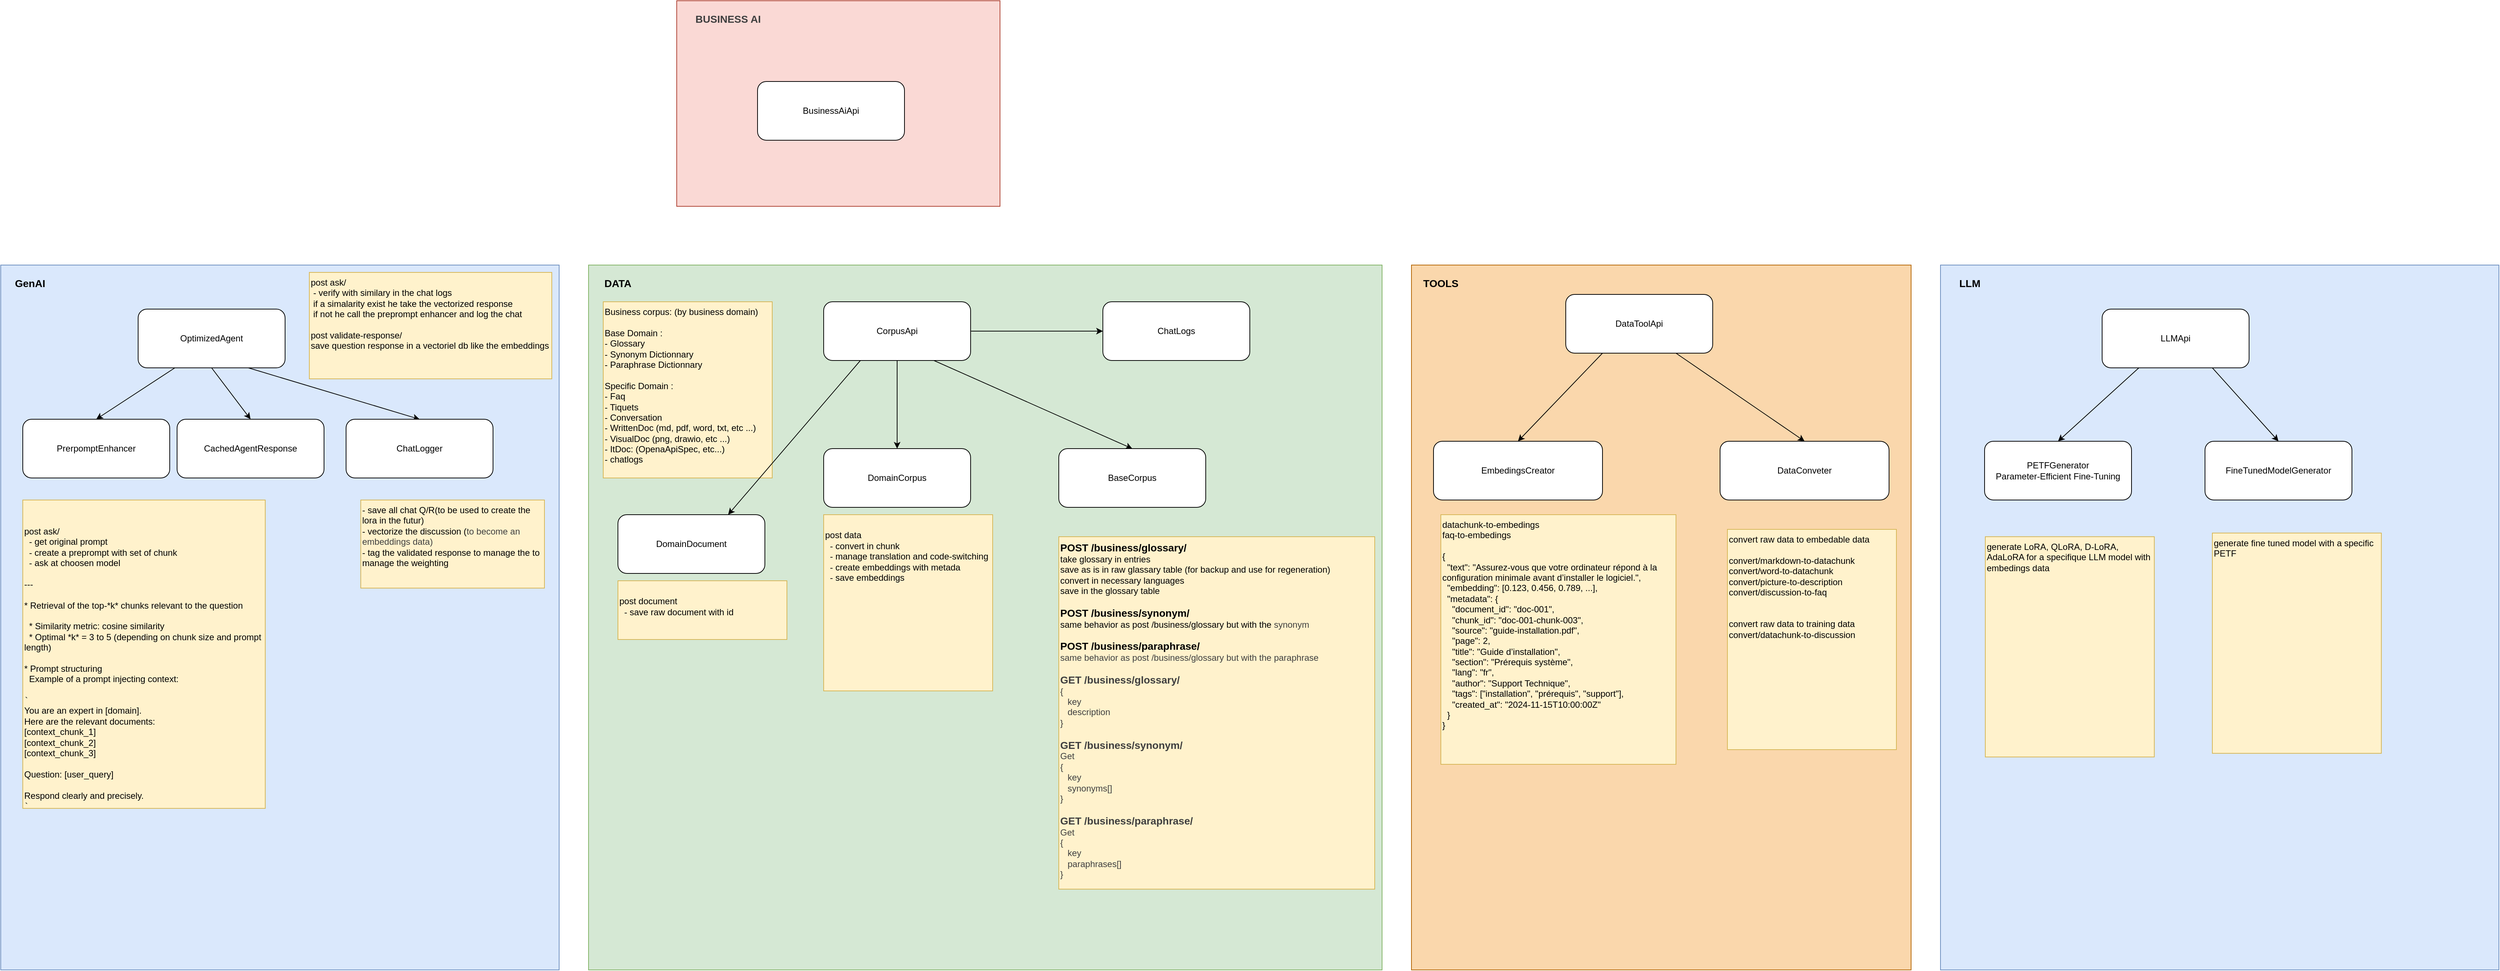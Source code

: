 <mxfile>
    <diagram id="e3odrKDZFT-CjE0uIRXQ" name="Page-2">
        <mxGraphModel dx="1544" dy="1860" grid="1" gridSize="10" guides="1" tooltips="1" connect="1" arrows="1" fold="1" page="1" pageScale="1" pageWidth="827" pageHeight="1169" math="0" shadow="0">
            <root>
                <mxCell id="0"/>
                <mxCell id="1" parent="0"/>
                <mxCell id="9t9HPKr-2966V64MHlrp-1" value="" style="rounded=0;whiteSpace=wrap;html=1;fillColor=#d5e8d4;strokeColor=#82b366;" parent="1" vertex="1">
                    <mxGeometry y="80" width="1080" height="960" as="geometry"/>
                </mxCell>
                <mxCell id="9t9HPKr-2966V64MHlrp-2" value="&lt;font style=&quot;font-size: 14px;&quot;&gt;&lt;b&gt;DATA&lt;/b&gt;&lt;/font&gt;" style="text;html=1;align=center;verticalAlign=middle;whiteSpace=wrap;rounded=0;" parent="1" vertex="1">
                    <mxGeometry x="10" y="90" width="60" height="30" as="geometry"/>
                </mxCell>
                <mxCell id="9t9HPKr-2966V64MHlrp-3" value="" style="rounded=0;whiteSpace=wrap;html=1;fillColor=#fad7ac;strokeColor=#b46504;" parent="1" vertex="1">
                    <mxGeometry x="1120" y="80" width="680" height="960" as="geometry"/>
                </mxCell>
                <mxCell id="9t9HPKr-2966V64MHlrp-4" value="&lt;font style=&quot;font-size: 14px;&quot;&gt;&lt;b&gt;TOOLS&lt;/b&gt;&lt;/font&gt;" style="text;html=1;align=center;verticalAlign=middle;whiteSpace=wrap;rounded=0;" parent="1" vertex="1">
                    <mxGeometry x="1130" y="90" width="60" height="30" as="geometry"/>
                </mxCell>
                <mxCell id="9t9HPKr-2966V64MHlrp-5" value="" style="rounded=0;whiteSpace=wrap;html=1;fillColor=#dae8fc;strokeColor=#6c8ebf;" parent="1" vertex="1">
                    <mxGeometry x="-800" y="80" width="760" height="960" as="geometry"/>
                </mxCell>
                <mxCell id="9t9HPKr-2966V64MHlrp-6" value="&lt;font style=&quot;font-size: 14px;&quot;&gt;&lt;b&gt;GenAI&lt;/b&gt;&lt;/font&gt;" style="text;html=1;align=center;verticalAlign=middle;whiteSpace=wrap;rounded=0;" parent="1" vertex="1">
                    <mxGeometry x="-790" y="90" width="60" height="30" as="geometry"/>
                </mxCell>
                <mxCell id="9t9HPKr-2966V64MHlrp-11" value="" style="rounded=0;whiteSpace=wrap;html=1;fillColor=#fad9d5;strokeColor=#ae4132;" parent="1" vertex="1">
                    <mxGeometry x="120" y="-280" width="440" height="280" as="geometry"/>
                </mxCell>
                <mxCell id="9t9HPKr-2966V64MHlrp-12" value="&lt;b style=&quot;color: rgb(63, 63, 63); font-size: 14px;&quot;&gt;BUSINESS AI&lt;/b&gt;" style="text;html=1;align=center;verticalAlign=middle;whiteSpace=wrap;rounded=0;" parent="1" vertex="1">
                    <mxGeometry x="130" y="-270" width="120" height="30" as="geometry"/>
                </mxCell>
                <mxCell id="RwXbijk6IAnoue-IbN4g-1" value="BusinessAiApi" style="rounded=1;whiteSpace=wrap;html=1;" parent="1" vertex="1">
                    <mxGeometry x="230" y="-170" width="200" height="80" as="geometry"/>
                </mxCell>
                <mxCell id="JtY07gITc6DhVMVChe0E-1" value="Business corpus: (by business domain)&lt;div&gt;&lt;font color=&quot;#000000&quot;&gt;&lt;br&gt;&lt;/font&gt;&lt;/div&gt;&lt;div&gt;&lt;font color=&quot;#000000&quot;&gt;Base Domain :&lt;br&gt;&lt;/font&gt;&lt;div&gt;- Glossary&lt;/div&gt;&lt;div&gt;- Synonym Dictionnary&lt;/div&gt;&lt;div&gt;- Paraphrase Dictionnary&lt;/div&gt;&lt;div&gt;&lt;br&gt;&lt;/div&gt;&lt;/div&gt;&lt;div&gt;Specific Domain :&lt;/div&gt;&lt;div&gt;&lt;span style=&quot;background-color: transparent;&quot;&gt;- Faq&lt;/span&gt;&lt;/div&gt;&lt;div&gt;- Tiquets&lt;br&gt;- Conversation&lt;br&gt;- WrittenDoc (md, pdf, word, txt, etc ...)&lt;br&gt;- VisualDoc (png, drawio, etc ...)&lt;/div&gt;&lt;div&gt;- ItDoc: (OpenaApiSpec, etc...)&lt;br&gt;- chatlogs&lt;/div&gt;" style="rounded=0;whiteSpace=wrap;html=1;fillColor=#fff2cc;strokeColor=#d6b656;align=left;verticalAlign=top;" parent="1" vertex="1">
                    <mxGeometry x="20" y="130" width="230" height="240" as="geometry"/>
                </mxCell>
                <mxCell id="K65jQkLNsSWvZxR_dDmF-13" style="edgeStyle=none;html=1;exitX=0.25;exitY=1;exitDx=0;exitDy=0;entryX=0.75;entryY=0;entryDx=0;entryDy=0;" parent="1" source="4vlV2e6JqkRklds92Y-C-1" target="K65jQkLNsSWvZxR_dDmF-11" edge="1">
                    <mxGeometry relative="1" as="geometry"/>
                </mxCell>
                <mxCell id="K65jQkLNsSWvZxR_dDmF-14" style="edgeStyle=none;html=1;exitX=0.5;exitY=1;exitDx=0;exitDy=0;entryX=0.5;entryY=0;entryDx=0;entryDy=0;" parent="1" source="4vlV2e6JqkRklds92Y-C-1" target="4vlV2e6JqkRklds92Y-C-4" edge="1">
                    <mxGeometry relative="1" as="geometry"/>
                </mxCell>
                <mxCell id="K65jQkLNsSWvZxR_dDmF-16" style="edgeStyle=none;html=1;exitX=0.75;exitY=1;exitDx=0;exitDy=0;entryX=0.5;entryY=0;entryDx=0;entryDy=0;" parent="1" source="4vlV2e6JqkRklds92Y-C-1" target="4vlV2e6JqkRklds92Y-C-3" edge="1">
                    <mxGeometry relative="1" as="geometry"/>
                </mxCell>
                <mxCell id="5" style="edgeStyle=none;html=1;exitX=1;exitY=0.5;exitDx=0;exitDy=0;" parent="1" source="4vlV2e6JqkRklds92Y-C-1" target="4" edge="1">
                    <mxGeometry relative="1" as="geometry"/>
                </mxCell>
                <mxCell id="4vlV2e6JqkRklds92Y-C-1" value="CorpusApi" style="rounded=1;whiteSpace=wrap;html=1;" parent="1" vertex="1">
                    <mxGeometry x="320" y="130" width="200" height="80" as="geometry"/>
                </mxCell>
                <mxCell id="4vlV2e6JqkRklds92Y-C-2" value="&lt;b&gt;&lt;font style=&quot;font-size: 14px;&quot;&gt;POST /business/glossary/&amp;nbsp;&lt;/font&gt;&lt;/b&gt;&lt;br&gt;take glossary in entries&lt;br&gt;save as is in raw glassary table (for backup and use for regeneration)&lt;br&gt;convert in necessary languages&lt;div&gt;&lt;font color=&quot;#000000&quot;&gt;save in the glossary table&lt;br&gt;&lt;/font&gt;&lt;br&gt;&lt;div&gt;&lt;font style=&quot;font-size: 14px;&quot;&gt;&lt;b&gt;POST /business/synonym/&lt;/b&gt;&lt;/font&gt;&lt;/div&gt;&lt;div&gt;same behavior as post /business/glossary but with the&amp;nbsp;&lt;span style=&quot;color: rgb(63, 63, 63); background-color: transparent;&quot;&gt;synonym&lt;br&gt;&lt;br&gt;&lt;/span&gt;&lt;/div&gt;&lt;div&gt;&lt;b&gt;&lt;font style=&quot;font-size: 14px;&quot;&gt;POST /business/paraphrase/&lt;/font&gt;&lt;/b&gt;&lt;br&gt;&lt;span style=&quot;color: rgb(63, 63, 63);&quot;&gt;same behavior as post /business/glossary but with the&amp;nbsp;&lt;/span&gt;&lt;span style=&quot;color: rgb(63, 63, 63); background-color: transparent;&quot;&gt;paraphrase&lt;br&gt;&lt;br&gt;&lt;b&gt;&lt;font style=&quot;font-size: 14px;&quot;&gt;GET /business/glossary/&amp;nbsp;&lt;/font&gt;&lt;/b&gt;&lt;/span&gt;&lt;/div&gt;&lt;div&gt;&lt;span style=&quot;color: rgb(63, 63, 63); background-color: transparent;&quot;&gt;{&lt;br&gt;&amp;nbsp; &amp;nbsp;key&lt;br&gt;&amp;nbsp; &amp;nbsp;description&lt;br&gt;}&lt;br&gt;&lt;br&gt;&lt;b style=&quot;color: rgb(63, 63, 63); font-size: 14px;&quot;&gt;GET /business/synonym/&lt;/b&gt;&lt;br&gt;Get&lt;br&gt;{&lt;br&gt;&amp;nbsp; &amp;nbsp;key&lt;/span&gt;&lt;/div&gt;&lt;/div&gt;&lt;div&gt;&lt;span style=&quot;color: rgb(63, 63, 63); background-color: transparent;&quot;&gt;&amp;nbsp; &amp;nbsp;synonyms[]&lt;/span&gt;&lt;/div&gt;&lt;div&gt;&lt;span style=&quot;color: rgb(63, 63, 63); background-color: transparent;&quot;&gt;}&lt;/span&gt;&lt;/div&gt;&lt;div&gt;&lt;span style=&quot;color: rgb(63, 63, 63); background-color: transparent;&quot;&gt;&lt;br&gt;&lt;/span&gt;&lt;/div&gt;&lt;div&gt;&lt;span style=&quot;color: rgb(63, 63, 63); background-color: transparent;&quot;&gt;&lt;b style=&quot;color: rgb(63, 63, 63);&quot;&gt;&lt;font style=&quot;font-size: 14px;&quot;&gt;GET /business/paraphrase/&lt;/font&gt;&lt;/b&gt;&lt;/span&gt;&lt;/div&gt;&lt;div&gt;&lt;span style=&quot;color: rgb(63, 63, 63); background-color: transparent;&quot;&gt;&lt;div&gt;&lt;span style=&quot;background-color: transparent; color: rgb(63, 63, 63);&quot;&gt;Get&lt;br&gt;{&lt;br&gt;&amp;nbsp; &amp;nbsp;key&lt;/span&gt;&lt;/div&gt;&lt;div&gt;&lt;span style=&quot;background-color: transparent; color: rgb(63, 63, 63);&quot;&gt;&amp;nbsp; &amp;nbsp;paraphrases[]&lt;/span&gt;&lt;/div&gt;&lt;div&gt;&lt;span style=&quot;background-color: transparent; color: rgb(63, 63, 63);&quot;&gt;}&lt;/span&gt;&lt;/div&gt;&lt;/span&gt;&lt;/div&gt;&lt;div&gt;&lt;span style=&quot;color: rgb(63, 63, 63); background-color: transparent;&quot;&gt;&lt;br&gt;&lt;/span&gt;&lt;/div&gt;" style="rounded=0;whiteSpace=wrap;html=1;fillColor=#fff2cc;strokeColor=#d6b656;verticalAlign=top;align=left;" parent="1" vertex="1">
                    <mxGeometry x="640" y="450" width="430" height="480" as="geometry"/>
                </mxCell>
                <mxCell id="4vlV2e6JqkRklds92Y-C-3" value="BaseCorpus" style="rounded=1;whiteSpace=wrap;html=1;" parent="1" vertex="1">
                    <mxGeometry x="640" y="330" width="200" height="80" as="geometry"/>
                </mxCell>
                <mxCell id="4vlV2e6JqkRklds92Y-C-4" value="DomainCorpus" style="rounded=1;whiteSpace=wrap;html=1;" parent="1" vertex="1">
                    <mxGeometry x="320" y="330" width="200" height="80" as="geometry"/>
                </mxCell>
                <mxCell id="_hDKigVEraITJQWhlf0U-1" value="EmbedingsCreator" style="rounded=1;whiteSpace=wrap;html=1;" parent="1" vertex="1">
                    <mxGeometry x="1150" y="320" width="230" height="80" as="geometry"/>
                </mxCell>
                <mxCell id="K65jQkLNsSWvZxR_dDmF-18" style="edgeStyle=none;html=1;exitX=0.25;exitY=1;exitDx=0;exitDy=0;entryX=0.5;entryY=0;entryDx=0;entryDy=0;" parent="1" source="_hDKigVEraITJQWhlf0U-2" target="_hDKigVEraITJQWhlf0U-1" edge="1">
                    <mxGeometry relative="1" as="geometry"/>
                </mxCell>
                <mxCell id="K65jQkLNsSWvZxR_dDmF-19" style="edgeStyle=none;html=1;exitX=0.75;exitY=1;exitDx=0;exitDy=0;entryX=0.5;entryY=0;entryDx=0;entryDy=0;" parent="1" source="_hDKigVEraITJQWhlf0U-2" target="_hDKigVEraITJQWhlf0U-3" edge="1">
                    <mxGeometry relative="1" as="geometry"/>
                </mxCell>
                <mxCell id="_hDKigVEraITJQWhlf0U-2" value="DataToolApi" style="rounded=1;whiteSpace=wrap;html=1;" parent="1" vertex="1">
                    <mxGeometry x="1330" y="120" width="200" height="80" as="geometry"/>
                </mxCell>
                <mxCell id="_hDKigVEraITJQWhlf0U-3" value="DataConveter" style="rounded=1;whiteSpace=wrap;html=1;" parent="1" vertex="1">
                    <mxGeometry x="1540" y="320" width="230" height="80" as="geometry"/>
                </mxCell>
                <mxCell id="_hDKigVEraITJQWhlf0U-4" value="convert raw data to embedable data&lt;br&gt;&lt;br&gt;convert/markdown-to-datachunk&lt;br&gt;convert/word-to-datachunk&lt;br&gt;&lt;div&gt;convert/picture-to-description&lt;br&gt;convert/discussion-to-faq&lt;br&gt;&lt;br&gt;&lt;br&gt;convert raw data to training data&lt;br&gt;convert/&lt;span style=&quot;color: rgb(0, 0, 0); background-color: transparent;&quot;&gt;datachunk-to-discussion&lt;/span&gt;&lt;/div&gt;" style="rounded=0;whiteSpace=wrap;html=1;fillColor=#fff2cc;strokeColor=#d6b656;verticalAlign=top;align=left;" parent="1" vertex="1">
                    <mxGeometry x="1550" y="440" width="230" height="300" as="geometry"/>
                </mxCell>
                <mxCell id="_hDKigVEraITJQWhlf0U-6" value="datachunk-to-embedings&lt;div&gt;faq-to-embedings&lt;br&gt;&lt;br&gt;&lt;div&gt;{&lt;/div&gt;&lt;div&gt;&amp;nbsp; &quot;text&quot;: &quot;Assurez-vous que votre ordinateur répond à la configuration minimale avant d’installer le logiciel.&quot;,&lt;/div&gt;&lt;div&gt;&amp;nbsp; &quot;embedding&quot;: [0.123, 0.456, 0.789, ...],&lt;/div&gt;&lt;div&gt;&amp;nbsp; &quot;metadata&quot;: {&lt;/div&gt;&lt;div&gt;&amp;nbsp; &amp;nbsp; &quot;document_id&quot;: &quot;doc-001&quot;,&lt;/div&gt;&lt;div&gt;&amp;nbsp; &amp;nbsp; &quot;chunk_id&quot;: &quot;doc-001-chunk-003&quot;,&lt;/div&gt;&lt;div&gt;&amp;nbsp; &amp;nbsp; &quot;source&quot;: &quot;guide-installation.pdf&quot;,&lt;/div&gt;&lt;div&gt;&amp;nbsp; &amp;nbsp; &quot;page&quot;: 2,&lt;/div&gt;&lt;div&gt;&amp;nbsp; &amp;nbsp; &quot;title&quot;: &quot;Guide d’installation&quot;,&lt;/div&gt;&lt;div&gt;&amp;nbsp; &amp;nbsp; &quot;section&quot;: &quot;Prérequis système&quot;,&lt;/div&gt;&lt;div&gt;&amp;nbsp; &amp;nbsp; &quot;lang&quot;: &quot;fr&quot;,&lt;/div&gt;&lt;div&gt;&amp;nbsp; &amp;nbsp; &quot;author&quot;: &quot;Support Technique&quot;,&lt;/div&gt;&lt;div&gt;&amp;nbsp; &amp;nbsp; &quot;tags&quot;: [&quot;installation&quot;, &quot;prérequis&quot;, &quot;support&quot;],&lt;/div&gt;&lt;div&gt;&amp;nbsp; &amp;nbsp; &quot;created_at&quot;: &quot;2024-11-15T10:00:00Z&quot;&lt;/div&gt;&lt;div&gt;&amp;nbsp; }&lt;/div&gt;&lt;div&gt;}&lt;/div&gt;&lt;/div&gt;" style="rounded=0;whiteSpace=wrap;html=1;fillColor=#fff2cc;strokeColor=#d6b656;verticalAlign=top;align=left;" parent="1" vertex="1">
                    <mxGeometry x="1160" y="420" width="320" height="340" as="geometry"/>
                </mxCell>
                <mxCell id="SOv8JeapurKoSql_hbcw-1" value="PrerpomptEnhancer" style="rounded=1;whiteSpace=wrap;html=1;" parent="1" vertex="1">
                    <mxGeometry x="-770" y="290" width="200" height="80" as="geometry"/>
                </mxCell>
                <mxCell id="K65jQkLNsSWvZxR_dDmF-5" value="" style="rounded=0;whiteSpace=wrap;html=1;fillColor=#dae8fc;strokeColor=#6c8ebf;" parent="1" vertex="1">
                    <mxGeometry x="1840" y="80" width="760" height="960" as="geometry"/>
                </mxCell>
                <mxCell id="K65jQkLNsSWvZxR_dDmF-6" value="&lt;font style=&quot;font-size: 14px;&quot;&gt;&lt;b&gt;LLM&lt;/b&gt;&lt;/font&gt;" style="text;html=1;align=center;verticalAlign=middle;whiteSpace=wrap;rounded=0;" parent="1" vertex="1">
                    <mxGeometry x="1850" y="90" width="60" height="30" as="geometry"/>
                </mxCell>
                <mxCell id="K65jQkLNsSWvZxR_dDmF-7" value="PETFGenerator&lt;div&gt;Parameter-Efficient Fine-Tuning&lt;/div&gt;" style="rounded=1;whiteSpace=wrap;html=1;" parent="1" vertex="1">
                    <mxGeometry x="1900" y="320" width="200" height="80" as="geometry"/>
                </mxCell>
                <mxCell id="K65jQkLNsSWvZxR_dDmF-8" value="&lt;br&gt;post data&lt;div&gt;&amp;nbsp; - convert in chunk&lt;/div&gt;&lt;div&gt;&amp;nbsp; - manage translation and&amp;nbsp;code-switching&lt;br&gt;&amp;nbsp; - create embeddings with metada&lt;/div&gt;&lt;div&gt;&amp;nbsp; - save embeddings&lt;/div&gt;" style="rounded=0;whiteSpace=wrap;html=1;fillColor=#fff2cc;strokeColor=#d6b656;align=left;verticalAlign=top;" parent="1" vertex="1">
                    <mxGeometry x="320" y="420" width="230" height="240" as="geometry"/>
                </mxCell>
                <mxCell id="K65jQkLNsSWvZxR_dDmF-9" value="&lt;br&gt;&lt;br&gt;post ask/&lt;div&gt;&amp;nbsp; - get original prompt&lt;/div&gt;&lt;div&gt;&amp;nbsp; - create a preprompt with set of chunk&lt;br&gt;&amp;nbsp; - ask at choosen model&lt;br&gt;&lt;br&gt;---&lt;br&gt;&lt;br&gt;&lt;div&gt;* Retrieval of the top-*k* chunks relevant to the question&lt;/div&gt;&lt;div&gt;&lt;br&gt;&lt;/div&gt;&lt;div&gt;&amp;nbsp; * Similarity metric: cosine similarity&lt;/div&gt;&lt;div&gt;&amp;nbsp; * Optimal *k* = 3 to 5 (depending on chunk size and prompt length)&lt;/div&gt;&lt;div&gt;&lt;br&gt;&lt;/div&gt;&lt;div&gt;* Prompt structuring&lt;/div&gt;&lt;div&gt;&amp;nbsp; Example of a prompt injecting context:&lt;/div&gt;&lt;div&gt;&lt;br&gt;&lt;/div&gt;&lt;div&gt;```&lt;/div&gt;&lt;div&gt;You are an expert in [domain].&amp;nbsp;&amp;nbsp;&lt;/div&gt;&lt;div&gt;Here are the relevant documents:&amp;nbsp;&amp;nbsp;&lt;/div&gt;&lt;div&gt;[context_chunk_1]&amp;nbsp;&amp;nbsp;&lt;/div&gt;&lt;div&gt;[context_chunk_2]&amp;nbsp;&amp;nbsp;&lt;/div&gt;&lt;div&gt;[context_chunk_3]&amp;nbsp;&amp;nbsp;&lt;/div&gt;&lt;div&gt;&lt;br&gt;&lt;/div&gt;&lt;div&gt;Question: [user_query]&amp;nbsp;&amp;nbsp;&lt;/div&gt;&lt;div&gt;&lt;br&gt;&lt;/div&gt;&lt;div&gt;Respond clearly and precisely.&lt;/div&gt;&lt;div&gt;```&lt;/div&gt;&lt;/div&gt;" style="rounded=0;whiteSpace=wrap;html=1;fillColor=#fff2cc;strokeColor=#d6b656;align=left;verticalAlign=top;" parent="1" vertex="1">
                    <mxGeometry x="-770" y="400" width="330" height="420" as="geometry"/>
                </mxCell>
                <mxCell id="K65jQkLNsSWvZxR_dDmF-10" value="generate&amp;nbsp;LoRA, QLoRA, D-LoRA, AdaLoRA for a specifique LLM model with embedings data&amp;nbsp;" style="rounded=0;whiteSpace=wrap;html=1;fillColor=#fff2cc;strokeColor=#d6b656;verticalAlign=top;align=left;" parent="1" vertex="1">
                    <mxGeometry x="1901" y="450" width="230" height="300" as="geometry"/>
                </mxCell>
                <mxCell id="K65jQkLNsSWvZxR_dDmF-11" value="DomainDocument" style="rounded=1;whiteSpace=wrap;html=1;" parent="1" vertex="1">
                    <mxGeometry x="40" y="420" width="200" height="80" as="geometry"/>
                </mxCell>
                <mxCell id="K65jQkLNsSWvZxR_dDmF-12" value="&lt;br&gt;post document&lt;div&gt;&amp;nbsp; - save raw document with id&lt;br&gt;&lt;/div&gt;" style="rounded=0;whiteSpace=wrap;html=1;fillColor=#fff2cc;strokeColor=#d6b656;align=left;verticalAlign=top;" parent="1" vertex="1">
                    <mxGeometry x="40" y="510" width="230" height="80" as="geometry"/>
                </mxCell>
                <mxCell id="K65jQkLNsSWvZxR_dDmF-20" value="FineTunedModelGenerator" style="rounded=1;whiteSpace=wrap;html=1;" parent="1" vertex="1">
                    <mxGeometry x="2200" y="320" width="200" height="80" as="geometry"/>
                </mxCell>
                <mxCell id="K65jQkLNsSWvZxR_dDmF-21" value="generate&amp;nbsp;fine tuned model with a specific PETF" style="rounded=0;whiteSpace=wrap;html=1;fillColor=#fff2cc;strokeColor=#d6b656;verticalAlign=top;align=left;" parent="1" vertex="1">
                    <mxGeometry x="2210" y="445" width="230" height="300" as="geometry"/>
                </mxCell>
                <mxCell id="K65jQkLNsSWvZxR_dDmF-23" style="edgeStyle=none;html=1;exitX=0.25;exitY=1;exitDx=0;exitDy=0;entryX=0.5;entryY=0;entryDx=0;entryDy=0;" parent="1" source="K65jQkLNsSWvZxR_dDmF-22" target="K65jQkLNsSWvZxR_dDmF-7" edge="1">
                    <mxGeometry relative="1" as="geometry"/>
                </mxCell>
                <mxCell id="K65jQkLNsSWvZxR_dDmF-25" style="edgeStyle=none;html=1;exitX=0.75;exitY=1;exitDx=0;exitDy=0;entryX=0.5;entryY=0;entryDx=0;entryDy=0;" parent="1" source="K65jQkLNsSWvZxR_dDmF-22" target="K65jQkLNsSWvZxR_dDmF-20" edge="1">
                    <mxGeometry relative="1" as="geometry"/>
                </mxCell>
                <mxCell id="K65jQkLNsSWvZxR_dDmF-22" value="LLMApi" style="rounded=1;whiteSpace=wrap;html=1;" parent="1" vertex="1">
                    <mxGeometry x="2060" y="140" width="200" height="80" as="geometry"/>
                </mxCell>
                <mxCell id="K65jQkLNsSWvZxR_dDmF-28" style="edgeStyle=none;html=1;exitX=0.25;exitY=1;exitDx=0;exitDy=0;entryX=0.5;entryY=0;entryDx=0;entryDy=0;" parent="1" source="K65jQkLNsSWvZxR_dDmF-27" target="SOv8JeapurKoSql_hbcw-1" edge="1">
                    <mxGeometry relative="1" as="geometry"/>
                </mxCell>
                <mxCell id="K65jQkLNsSWvZxR_dDmF-31" style="edgeStyle=none;html=1;exitX=0.5;exitY=1;exitDx=0;exitDy=0;entryX=0.5;entryY=0;entryDx=0;entryDy=0;" parent="1" source="K65jQkLNsSWvZxR_dDmF-27" target="K65jQkLNsSWvZxR_dDmF-30" edge="1">
                    <mxGeometry relative="1" as="geometry"/>
                </mxCell>
                <mxCell id="3" style="edgeStyle=none;html=1;exitX=0.75;exitY=1;exitDx=0;exitDy=0;entryX=0.5;entryY=0;entryDx=0;entryDy=0;" parent="1" source="K65jQkLNsSWvZxR_dDmF-27" target="2" edge="1">
                    <mxGeometry relative="1" as="geometry"/>
                </mxCell>
                <mxCell id="K65jQkLNsSWvZxR_dDmF-27" value="OptimizedAgent" style="rounded=1;whiteSpace=wrap;html=1;" parent="1" vertex="1">
                    <mxGeometry x="-613" y="140" width="200" height="80" as="geometry"/>
                </mxCell>
                <mxCell id="K65jQkLNsSWvZxR_dDmF-29" value="post ask/&lt;div&gt;&amp;nbsp;- verify with similary in the chat logs&lt;/div&gt;&lt;div&gt;&amp;nbsp;if a simalarity exist he take the vectorized response&lt;/div&gt;&lt;div&gt;&amp;nbsp;if not he call the preprompt enhancer and log the chat&lt;br&gt;&lt;br&gt;post validate-response/&lt;br&gt;save question response in a vectoriel db like the embeddings&lt;/div&gt;" style="rounded=0;whiteSpace=wrap;html=1;fillColor=#fff2cc;strokeColor=#d6b656;align=left;verticalAlign=top;" parent="1" vertex="1">
                    <mxGeometry x="-380" y="90" width="330" height="145" as="geometry"/>
                </mxCell>
                <mxCell id="K65jQkLNsSWvZxR_dDmF-30" value="CachedAgentResponse" style="rounded=1;whiteSpace=wrap;html=1;" parent="1" vertex="1">
                    <mxGeometry x="-560" y="290" width="200" height="80" as="geometry"/>
                </mxCell>
                <mxCell id="K65jQkLNsSWvZxR_dDmF-32" value="- save all chat Q/R(to be used to create the lora in the futur)&lt;div&gt;&lt;font color=&quot;#000000&quot;&gt;- vectorize the discussion (&lt;/font&gt;&lt;span style=&quot;color: rgb(63, 63, 63);&quot;&gt;to become an embeddings data)&lt;/span&gt;&lt;font color=&quot;#000000&quot;&gt;&lt;br&gt;&lt;/font&gt;- tag the validated response to manage the&amp;nbsp;to manage the weighting&lt;/div&gt;" style="rounded=0;whiteSpace=wrap;html=1;fillColor=#fff2cc;strokeColor=#d6b656;align=left;verticalAlign=top;" parent="1" vertex="1">
                    <mxGeometry x="-310" y="400" width="250" height="120" as="geometry"/>
                </mxCell>
                <mxCell id="2" value="ChatLogger" style="rounded=1;whiteSpace=wrap;html=1;" parent="1" vertex="1">
                    <mxGeometry x="-330" y="290" width="200" height="80" as="geometry"/>
                </mxCell>
                <mxCell id="4" value="ChatLogs" style="rounded=1;whiteSpace=wrap;html=1;" parent="1" vertex="1">
                    <mxGeometry x="700" y="130" width="200" height="80" as="geometry"/>
                </mxCell>
            </root>
        </mxGraphModel>
    </diagram>
</mxfile>